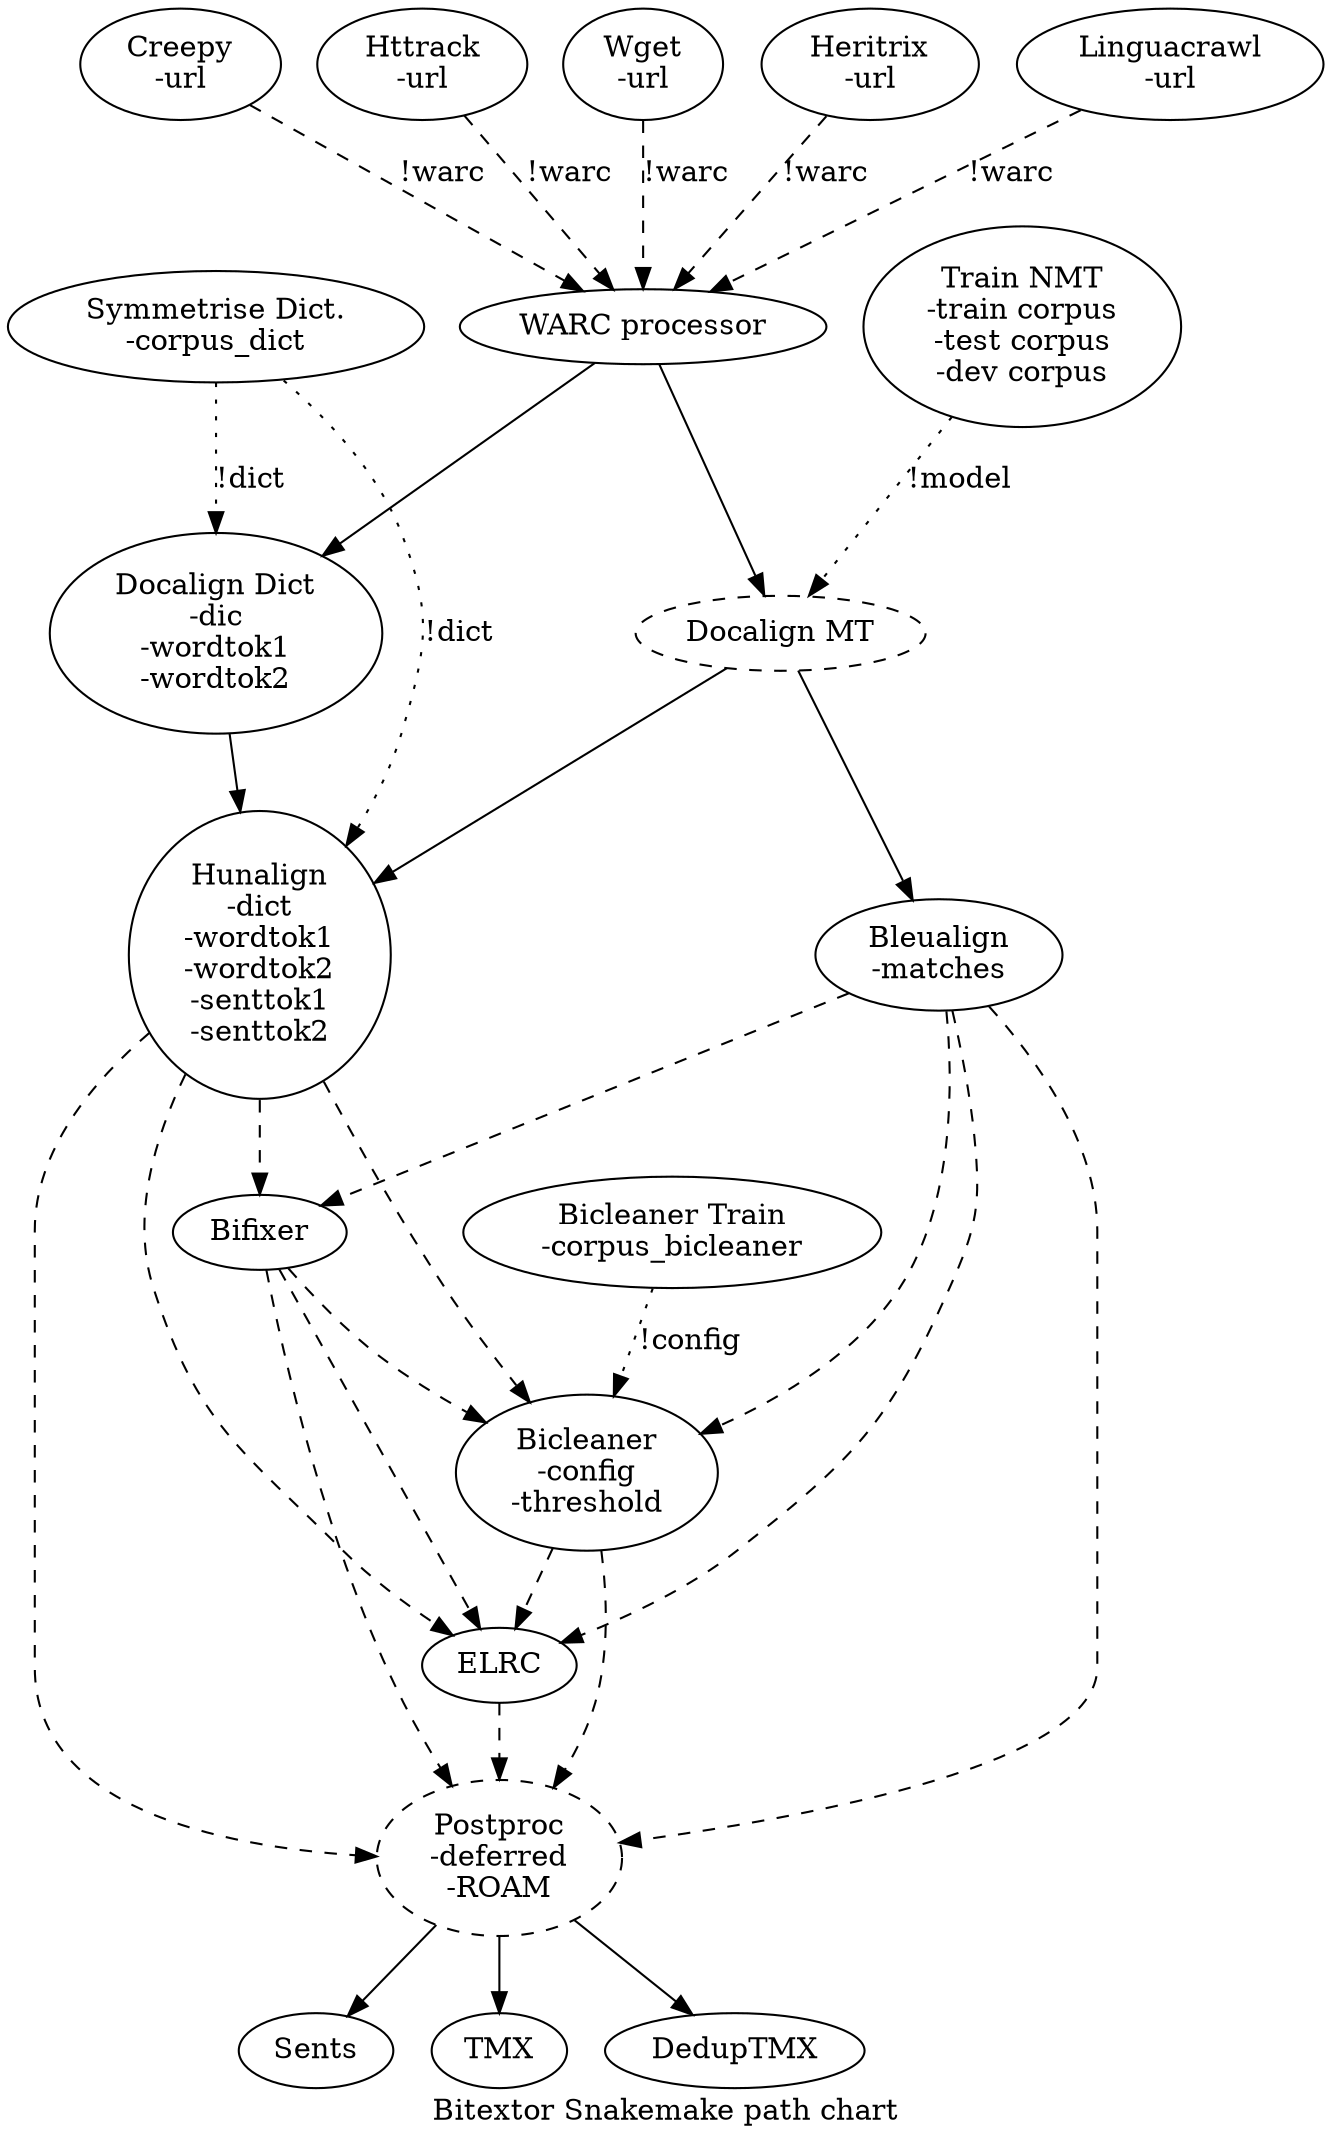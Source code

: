 digraph Snakemake {
  label="Bitextor Snakemake path chart"

  #Nodes
  Creepy [label="Creepy\n-url"]
  Httrack [label="Httrack\n-url"]
  Wget [label="Wget\n-url"]
  Heritrix [label="Heritrix\n-url"]
  Linguacrawl [label="Linguacrawl\n-url"]
  WARCProcess [label="WARC processor"]
  DocalignDict [label="Docalign Dict\n-dic\n-wordtok1\n-wordtok2"]
  DocalignMT [label="Docalign Custom MT\n-doc_threshold\n-mt_command\n-wordtok1"]
  TrainMT [label="Train NMT\n-train corpus\n-test corpus\n-dev corpus"]
  SymmetriseDic [label="Symmetrise Dict.\n-corpus_dict"]
  DocalignMT [label="Docalign MT", style=dashed]
  Hunalign [label="Hunalign\n-dict\n-wordtok1\n-wordtok2\n-senttok1\n-senttok2"]
  Bleualign [label="Bleualign\n-matches"]
  Bicleaner [label="Bicleaner\n-config\n-threshold"]
  BicleanerTrain [label="Bicleaner Train\n-corpus_bicleaner"]
  ELRC
  Postproc [label="Postproc\n-deferred\n-ROAM", style=dashed]
  Bifixer [style=rounded]
  Sents [style=rounded]
  TMX [style=rounded]
  DedupTMX [style=rounded]

  #Relations
  {Creepy,Httrack,Wget,Heritrix,Linguacrawl} -> WARCProcess [label="!warc", style=dashed]
  WARCProcess -> {DocalignDict,DocalignMT}
  SymmetriseDic -> {DocalignDict,Hunalign} [label="!dict", style=dotted]
  TrainMT -> DocalignMT [label="!model", style=dotted]
  {DocalignDict,DocalignMT} -> Hunalign
  DocalignMT -> Bleualign
  BicleanerTrain -> Bicleaner [label="!config", style=dotted]
  {Hunalign,Bleualign} -> Bifixer [style=dashed]
  {Hunalign,Bleualign,Bifixer} -> Bicleaner [style=dashed]
  {Hunalign,Bleualign,Bifixer,Bicleaner} -> ELRC [style=dashed]
  {Hunalign,Bleualign,Bifixer,Bicleaner,ELRC} -> Postproc [style=dashed]
  Postproc -> {Sents,TMX,DedupTMX}

}
